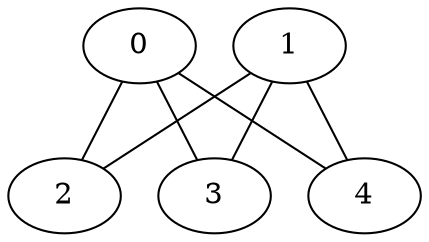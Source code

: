 graph {
    0;
    1;
    2;
    3;
    4;
    0 -- 2;
    0 -- 3;
    0 -- 4;
    1 -- 2;
    1 -- 3;
    1 -- 4;
}
